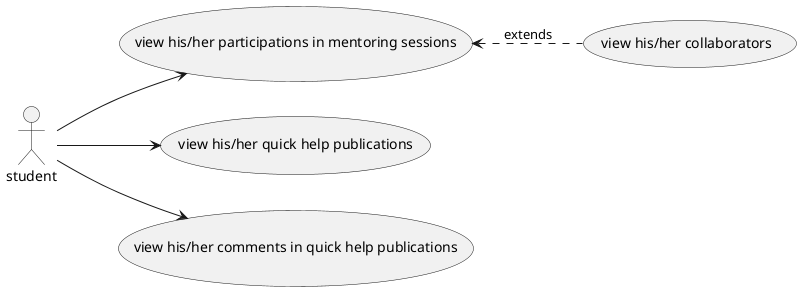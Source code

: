 @startuml
left to right direction
:student: --> (view his/her participations in mentoring sessions)
(view his/her participations in mentoring sessions) <.. (view his/her collaborators) : extends
:student: --> (view his/her quick help publications)
:student: --> (view his/her comments in quick help publications)
@enduml
